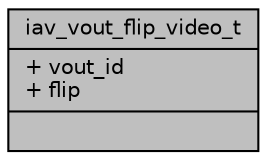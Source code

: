 digraph "iav_vout_flip_video_t"
{
 // INTERACTIVE_SVG=YES
 // LATEX_PDF_SIZE
  bgcolor="transparent";
  edge [fontname="Helvetica",fontsize="10",labelfontname="Helvetica",labelfontsize="10"];
  node [fontname="Helvetica",fontsize="10",shape=record];
  Node1 [label="{iav_vout_flip_video_t\n|+ vout_id\l+ flip\l|}",height=0.2,width=0.4,color="black", fillcolor="grey75", style="filled", fontcolor="black",tooltip=" "];
}
